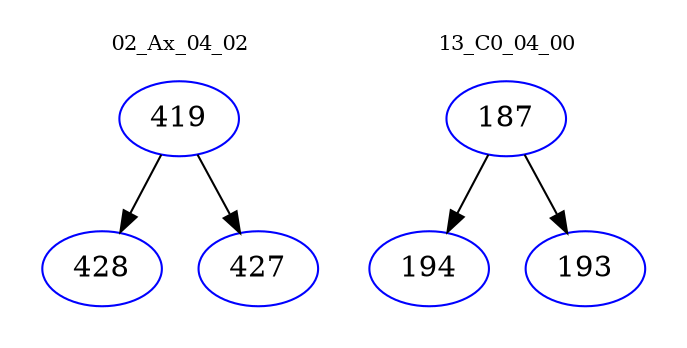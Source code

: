 digraph{
subgraph cluster_0 {
color = white
label = "02_Ax_04_02";
fontsize=10;
T0_419 [label="419", color="blue"]
T0_419 -> T0_428 [color="black"]
T0_428 [label="428", color="blue"]
T0_419 -> T0_427 [color="black"]
T0_427 [label="427", color="blue"]
}
subgraph cluster_1 {
color = white
label = "13_C0_04_00";
fontsize=10;
T1_187 [label="187", color="blue"]
T1_187 -> T1_194 [color="black"]
T1_194 [label="194", color="blue"]
T1_187 -> T1_193 [color="black"]
T1_193 [label="193", color="blue"]
}
}

